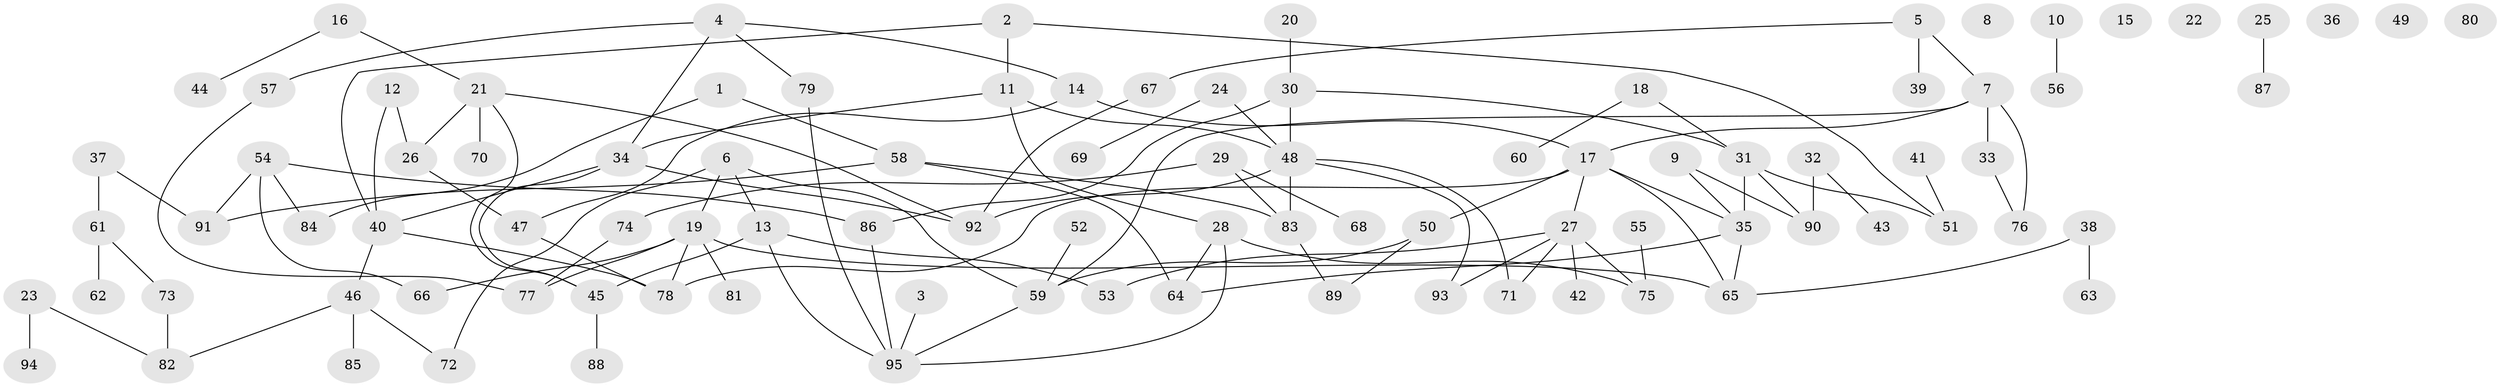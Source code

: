 // coarse degree distribution, {3: 0.3, 5: 0.075, 2: 0.075, 10: 0.05, 1: 0.325, 6: 0.075, 4: 0.05, 7: 0.025, 11: 0.025}
// Generated by graph-tools (version 1.1) at 2025/35/03/04/25 23:35:56]
// undirected, 95 vertices, 121 edges
graph export_dot {
  node [color=gray90,style=filled];
  1;
  2;
  3;
  4;
  5;
  6;
  7;
  8;
  9;
  10;
  11;
  12;
  13;
  14;
  15;
  16;
  17;
  18;
  19;
  20;
  21;
  22;
  23;
  24;
  25;
  26;
  27;
  28;
  29;
  30;
  31;
  32;
  33;
  34;
  35;
  36;
  37;
  38;
  39;
  40;
  41;
  42;
  43;
  44;
  45;
  46;
  47;
  48;
  49;
  50;
  51;
  52;
  53;
  54;
  55;
  56;
  57;
  58;
  59;
  60;
  61;
  62;
  63;
  64;
  65;
  66;
  67;
  68;
  69;
  70;
  71;
  72;
  73;
  74;
  75;
  76;
  77;
  78;
  79;
  80;
  81;
  82;
  83;
  84;
  85;
  86;
  87;
  88;
  89;
  90;
  91;
  92;
  93;
  94;
  95;
  1 -- 58;
  1 -- 84;
  2 -- 11;
  2 -- 40;
  2 -- 51;
  3 -- 95;
  4 -- 14;
  4 -- 34;
  4 -- 57;
  4 -- 79;
  5 -- 7;
  5 -- 39;
  5 -- 67;
  6 -- 13;
  6 -- 19;
  6 -- 59;
  6 -- 72;
  7 -- 17;
  7 -- 33;
  7 -- 59;
  7 -- 76;
  9 -- 35;
  9 -- 90;
  10 -- 56;
  11 -- 28;
  11 -- 34;
  11 -- 48;
  12 -- 26;
  12 -- 40;
  13 -- 45;
  13 -- 53;
  13 -- 95;
  14 -- 17;
  14 -- 47;
  16 -- 21;
  16 -- 44;
  17 -- 27;
  17 -- 35;
  17 -- 50;
  17 -- 65;
  17 -- 78;
  18 -- 31;
  18 -- 60;
  19 -- 65;
  19 -- 66;
  19 -- 77;
  19 -- 78;
  19 -- 81;
  20 -- 30;
  21 -- 26;
  21 -- 45;
  21 -- 70;
  21 -- 92;
  23 -- 82;
  23 -- 94;
  24 -- 48;
  24 -- 69;
  25 -- 87;
  26 -- 47;
  27 -- 42;
  27 -- 53;
  27 -- 71;
  27 -- 75;
  27 -- 93;
  28 -- 64;
  28 -- 75;
  28 -- 95;
  29 -- 68;
  29 -- 74;
  29 -- 83;
  30 -- 31;
  30 -- 48;
  30 -- 86;
  31 -- 35;
  31 -- 51;
  31 -- 90;
  32 -- 43;
  32 -- 90;
  33 -- 76;
  34 -- 40;
  34 -- 45;
  34 -- 92;
  35 -- 64;
  35 -- 65;
  37 -- 61;
  37 -- 91;
  38 -- 63;
  38 -- 65;
  40 -- 46;
  40 -- 78;
  41 -- 51;
  45 -- 88;
  46 -- 72;
  46 -- 82;
  46 -- 85;
  47 -- 78;
  48 -- 71;
  48 -- 83;
  48 -- 92;
  48 -- 93;
  50 -- 59;
  50 -- 89;
  52 -- 59;
  54 -- 66;
  54 -- 84;
  54 -- 86;
  54 -- 91;
  55 -- 75;
  57 -- 77;
  58 -- 64;
  58 -- 83;
  58 -- 91;
  59 -- 95;
  61 -- 62;
  61 -- 73;
  67 -- 92;
  73 -- 82;
  74 -- 77;
  79 -- 95;
  83 -- 89;
  86 -- 95;
}
